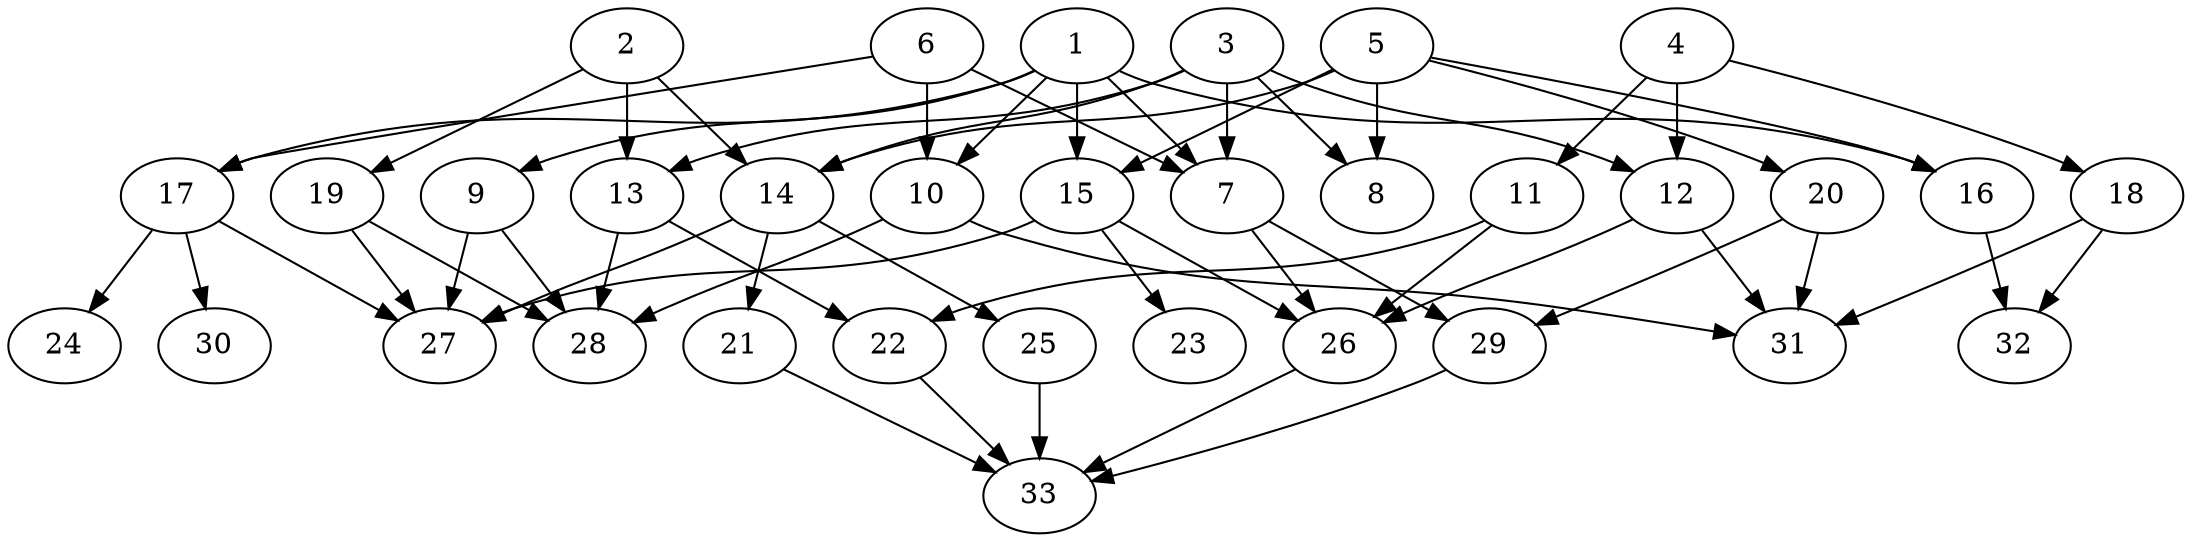 // DAG (tier=2-normal, mode=compute, n=33, ccr=0.355, fat=0.690, density=0.411, regular=0.546, jump=0.137, mindata=524288, maxdata=8388608)
// DAG automatically generated by daggen at Sun Aug 24 16:33:33 2025
// /home/ermia/Project/Environments/daggen/bin/daggen --dot --ccr 0.355 --fat 0.690 --regular 0.546 --density 0.411 --jump 0.137 --mindata 524288 --maxdata 8388608 -n 33 
digraph G {
  1 [size="231117431837051322368", alpha="0.04", expect_size="115558715918525661184"]
  1 -> 7 [size ="301285655969792"]
  1 -> 9 [size ="301285655969792"]
  1 -> 10 [size ="301285655969792"]
  1 -> 15 [size ="301285655969792"]
  1 -> 16 [size ="301285655969792"]
  1 -> 17 [size ="301285655969792"]
  2 [size="74930419825739600", alpha="0.06", expect_size="37465209912869800"]
  2 -> 13 [size ="44839995441152"]
  2 -> 14 [size ="44839995441152"]
  2 -> 19 [size ="44839995441152"]
  3 [size="317404158449427", alpha="0.17", expect_size="158702079224713"]
  3 -> 7 [size ="31311519547392"]
  3 -> 8 [size ="31311519547392"]
  3 -> 12 [size ="31311519547392"]
  3 -> 13 [size ="31311519547392"]
  3 -> 14 [size ="31311519547392"]
  4 [size="230022038118564960", alpha="0.19", expect_size="115011019059282480"]
  4 -> 11 [size ="359782372343808"]
  4 -> 12 [size ="359782372343808"]
  4 -> 18 [size ="359782372343808"]
  5 [size="8146808991645696000", alpha="0.05", expect_size="4073404495822848000"]
  5 -> 8 [size ="32390302924800"]
  5 -> 14 [size ="32390302924800"]
  5 -> 15 [size ="32390302924800"]
  5 -> 16 [size ="32390302924800"]
  5 -> 20 [size ="32390302924800"]
  6 [size="138120425831093239808", alpha="0.09", expect_size="69060212915546619904"]
  6 -> 7 [size ="213761059192832"]
  6 -> 10 [size ="213761059192832"]
  6 -> 17 [size ="213761059192832"]
  7 [size="1013245572929363", alpha="0.04", expect_size="506622786464681"]
  7 -> 26 [size ="30955985174528"]
  7 -> 29 [size ="30955985174528"]
  8 [size="19134599991155228672", alpha="0.20", expect_size="9567299995577614336"]
  9 [size="516436432428990464000", alpha="0.04", expect_size="258218216214495232000"]
  9 -> 27 [size ="514953366732800"]
  9 -> 28 [size ="514953366732800"]
  10 [size="31124673683422128", alpha="0.03", expect_size="15562336841711064"]
  10 -> 28 [size ="543737834897408"]
  10 -> 31 [size ="543737834897408"]
  11 [size="29296898417180372", alpha="0.14", expect_size="14648449208590186"]
  11 -> 22 [size ="479185508237312"]
  11 -> 26 [size ="479185508237312"]
  12 [size="420119576969089", alpha="0.05", expect_size="210059788484544"]
  12 -> 26 [size ="7650620211200"]
  12 -> 31 [size ="7650620211200"]
  13 [size="12526479170567405568", alpha="0.16", expect_size="6263239585283702784"]
  13 -> 22 [size ="43149523156992"]
  13 -> 28 [size ="43149523156992"]
  14 [size="69755431437729792000", alpha="0.13", expect_size="34877715718864896000"]
  14 -> 21 [size ="135563260723200"]
  14 -> 25 [size ="135563260723200"]
  14 -> 27 [size ="135563260723200"]
  15 [size="121288551123801604096", alpha="0.17", expect_size="60644275561900802048"]
  15 -> 23 [size ="196021267202048"]
  15 -> 26 [size ="196021267202048"]
  15 -> 27 [size ="196021267202048"]
  16 [size="21327680632427708", alpha="0.03", expect_size="10663840316213854"]
  16 -> 32 [size ="38560216383488"]
  17 [size="1622641395255750", alpha="0.10", expect_size="811320697627875"]
  17 -> 24 [size ="165369662668800"]
  17 -> 27 [size ="165369662668800"]
  17 -> 30 [size ="165369662668800"]
  18 [size="25583494629248088", alpha="0.17", expect_size="12791747314624044"]
  18 -> 31 [size ="473496396234752"]
  18 -> 32 [size ="473496396234752"]
  19 [size="16301692011339648", alpha="0.17", expect_size="8150846005669824"]
  19 -> 27 [size ="347041947451392"]
  19 -> 28 [size ="347041947451392"]
  20 [size="3081613710342984", alpha="0.15", expect_size="1540806855171492"]
  20 -> 29 [size ="178275536076800"]
  20 -> 31 [size ="178275536076800"]
  21 [size="156113044851340", alpha="0.10", expect_size="78056522425670"]
  21 -> 33 [size ="4005400936448"]
  22 [size="682059014014143744", alpha="0.05", expect_size="341029507007071872"]
  22 -> 33 [size ="271590411468800"]
  23 [size="282796453322031104000", alpha="0.20", expect_size="141398226661015552000"]
  24 [size="565554853025416", alpha="0.12", expect_size="282777426512708"]
  25 [size="810393033770693632", alpha="0.17", expect_size="405196516885346816"]
  25 -> 33 [size ="490793974366208"]
  26 [size="28730891959799906304", alpha="0.02", expect_size="14365445979899953152"]
  26 -> 33 [size ="75045166645248"]
  27 [size="61084033917558718464", alpha="0.19", expect_size="30542016958779359232"]
  28 [size="260231295839447904", alpha="0.08", expect_size="130115647919723952"]
  29 [size="4812727887672445", alpha="0.05", expect_size="2406363943836222"]
  29 -> 33 [size ="188949335113728"]
  30 [size="71376734740562792", alpha="0.19", expect_size="35688367370281396"]
  31 [size="549343600098209169408", alpha="0.01", expect_size="274671800049104584704"]
  32 [size="60703646634295164928", alpha="0.07", expect_size="30351823317147582464"]
  33 [size="9390683543342296", alpha="0.18", expect_size="4695341771671148"]
}